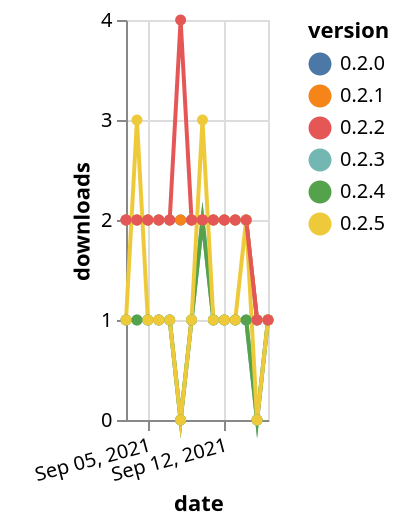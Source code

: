 {"$schema": "https://vega.github.io/schema/vega-lite/v5.json", "description": "A simple bar chart with embedded data.", "data": {"values": [{"date": "2021-09-03", "total": 2203, "delta": 2, "version": "0.2.0"}, {"date": "2021-09-04", "total": 2205, "delta": 2, "version": "0.2.0"}, {"date": "2021-09-05", "total": 2207, "delta": 2, "version": "0.2.0"}, {"date": "2021-09-06", "total": 2209, "delta": 2, "version": "0.2.0"}, {"date": "2021-09-07", "total": 2211, "delta": 2, "version": "0.2.0"}, {"date": "2021-09-08", "total": 2213, "delta": 2, "version": "0.2.0"}, {"date": "2021-09-09", "total": 2215, "delta": 2, "version": "0.2.0"}, {"date": "2021-09-10", "total": 2217, "delta": 2, "version": "0.2.0"}, {"date": "2021-09-11", "total": 2219, "delta": 2, "version": "0.2.0"}, {"date": "2021-09-12", "total": 2221, "delta": 2, "version": "0.2.0"}, {"date": "2021-09-13", "total": 2223, "delta": 2, "version": "0.2.0"}, {"date": "2021-09-14", "total": 2225, "delta": 2, "version": "0.2.0"}, {"date": "2021-09-15", "total": 2226, "delta": 1, "version": "0.2.0"}, {"date": "2021-09-16", "total": 2227, "delta": 1, "version": "0.2.0"}, {"date": "2021-09-03", "total": 192, "delta": 1, "version": "0.2.3"}, {"date": "2021-09-04", "total": 193, "delta": 1, "version": "0.2.3"}, {"date": "2021-09-05", "total": 194, "delta": 1, "version": "0.2.3"}, {"date": "2021-09-06", "total": 195, "delta": 1, "version": "0.2.3"}, {"date": "2021-09-07", "total": 196, "delta": 1, "version": "0.2.3"}, {"date": "2021-09-08", "total": 196, "delta": 0, "version": "0.2.3"}, {"date": "2021-09-09", "total": 197, "delta": 1, "version": "0.2.3"}, {"date": "2021-09-10", "total": 199, "delta": 2, "version": "0.2.3"}, {"date": "2021-09-11", "total": 200, "delta": 1, "version": "0.2.3"}, {"date": "2021-09-12", "total": 201, "delta": 1, "version": "0.2.3"}, {"date": "2021-09-13", "total": 202, "delta": 1, "version": "0.2.3"}, {"date": "2021-09-14", "total": 203, "delta": 1, "version": "0.2.3"}, {"date": "2021-09-15", "total": 203, "delta": 0, "version": "0.2.3"}, {"date": "2021-09-16", "total": 204, "delta": 1, "version": "0.2.3"}, {"date": "2021-09-03", "total": 195, "delta": 1, "version": "0.2.4"}, {"date": "2021-09-04", "total": 196, "delta": 1, "version": "0.2.4"}, {"date": "2021-09-05", "total": 197, "delta": 1, "version": "0.2.4"}, {"date": "2021-09-06", "total": 198, "delta": 1, "version": "0.2.4"}, {"date": "2021-09-07", "total": 199, "delta": 1, "version": "0.2.4"}, {"date": "2021-09-08", "total": 199, "delta": 0, "version": "0.2.4"}, {"date": "2021-09-09", "total": 200, "delta": 1, "version": "0.2.4"}, {"date": "2021-09-10", "total": 202, "delta": 2, "version": "0.2.4"}, {"date": "2021-09-11", "total": 203, "delta": 1, "version": "0.2.4"}, {"date": "2021-09-12", "total": 204, "delta": 1, "version": "0.2.4"}, {"date": "2021-09-13", "total": 205, "delta": 1, "version": "0.2.4"}, {"date": "2021-09-14", "total": 206, "delta": 1, "version": "0.2.4"}, {"date": "2021-09-15", "total": 206, "delta": 0, "version": "0.2.4"}, {"date": "2021-09-16", "total": 207, "delta": 1, "version": "0.2.4"}, {"date": "2021-09-03", "total": 2238, "delta": 2, "version": "0.2.1"}, {"date": "2021-09-04", "total": 2240, "delta": 2, "version": "0.2.1"}, {"date": "2021-09-05", "total": 2242, "delta": 2, "version": "0.2.1"}, {"date": "2021-09-06", "total": 2244, "delta": 2, "version": "0.2.1"}, {"date": "2021-09-07", "total": 2246, "delta": 2, "version": "0.2.1"}, {"date": "2021-09-08", "total": 2248, "delta": 2, "version": "0.2.1"}, {"date": "2021-09-09", "total": 2250, "delta": 2, "version": "0.2.1"}, {"date": "2021-09-10", "total": 2252, "delta": 2, "version": "0.2.1"}, {"date": "2021-09-11", "total": 2254, "delta": 2, "version": "0.2.1"}, {"date": "2021-09-12", "total": 2256, "delta": 2, "version": "0.2.1"}, {"date": "2021-09-13", "total": 2258, "delta": 2, "version": "0.2.1"}, {"date": "2021-09-14", "total": 2260, "delta": 2, "version": "0.2.1"}, {"date": "2021-09-15", "total": 2261, "delta": 1, "version": "0.2.1"}, {"date": "2021-09-16", "total": 2262, "delta": 1, "version": "0.2.1"}, {"date": "2021-09-03", "total": 227, "delta": 1, "version": "0.2.5"}, {"date": "2021-09-04", "total": 230, "delta": 3, "version": "0.2.5"}, {"date": "2021-09-05", "total": 231, "delta": 1, "version": "0.2.5"}, {"date": "2021-09-06", "total": 232, "delta": 1, "version": "0.2.5"}, {"date": "2021-09-07", "total": 233, "delta": 1, "version": "0.2.5"}, {"date": "2021-09-08", "total": 233, "delta": 0, "version": "0.2.5"}, {"date": "2021-09-09", "total": 234, "delta": 1, "version": "0.2.5"}, {"date": "2021-09-10", "total": 237, "delta": 3, "version": "0.2.5"}, {"date": "2021-09-11", "total": 238, "delta": 1, "version": "0.2.5"}, {"date": "2021-09-12", "total": 239, "delta": 1, "version": "0.2.5"}, {"date": "2021-09-13", "total": 240, "delta": 1, "version": "0.2.5"}, {"date": "2021-09-14", "total": 242, "delta": 2, "version": "0.2.5"}, {"date": "2021-09-15", "total": 242, "delta": 0, "version": "0.2.5"}, {"date": "2021-09-16", "total": 243, "delta": 1, "version": "0.2.5"}, {"date": "2021-09-03", "total": 2110, "delta": 2, "version": "0.2.2"}, {"date": "2021-09-04", "total": 2112, "delta": 2, "version": "0.2.2"}, {"date": "2021-09-05", "total": 2114, "delta": 2, "version": "0.2.2"}, {"date": "2021-09-06", "total": 2116, "delta": 2, "version": "0.2.2"}, {"date": "2021-09-07", "total": 2118, "delta": 2, "version": "0.2.2"}, {"date": "2021-09-08", "total": 2122, "delta": 4, "version": "0.2.2"}, {"date": "2021-09-09", "total": 2124, "delta": 2, "version": "0.2.2"}, {"date": "2021-09-10", "total": 2126, "delta": 2, "version": "0.2.2"}, {"date": "2021-09-11", "total": 2128, "delta": 2, "version": "0.2.2"}, {"date": "2021-09-12", "total": 2130, "delta": 2, "version": "0.2.2"}, {"date": "2021-09-13", "total": 2132, "delta": 2, "version": "0.2.2"}, {"date": "2021-09-14", "total": 2134, "delta": 2, "version": "0.2.2"}, {"date": "2021-09-15", "total": 2135, "delta": 1, "version": "0.2.2"}, {"date": "2021-09-16", "total": 2136, "delta": 1, "version": "0.2.2"}]}, "width": "container", "mark": {"type": "line", "point": {"filled": true}}, "encoding": {"x": {"field": "date", "type": "temporal", "timeUnit": "yearmonthdate", "title": "date", "axis": {"labelAngle": -15}}, "y": {"field": "delta", "type": "quantitative", "title": "downloads"}, "color": {"field": "version", "type": "nominal"}, "tooltip": {"field": "delta"}}}